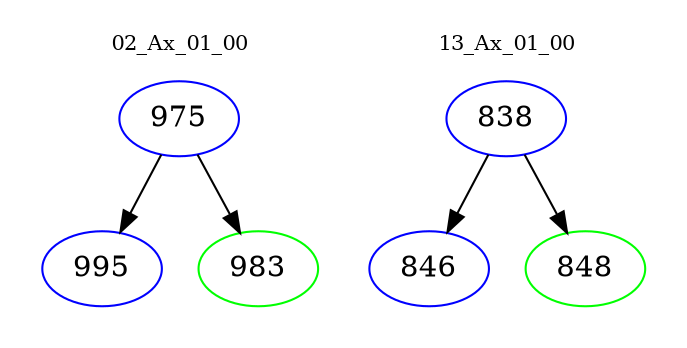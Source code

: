 digraph{
subgraph cluster_0 {
color = white
label = "02_Ax_01_00";
fontsize=10;
T0_975 [label="975", color="blue"]
T0_975 -> T0_995 [color="black"]
T0_995 [label="995", color="blue"]
T0_975 -> T0_983 [color="black"]
T0_983 [label="983", color="green"]
}
subgraph cluster_1 {
color = white
label = "13_Ax_01_00";
fontsize=10;
T1_838 [label="838", color="blue"]
T1_838 -> T1_846 [color="black"]
T1_846 [label="846", color="blue"]
T1_838 -> T1_848 [color="black"]
T1_848 [label="848", color="green"]
}
}
